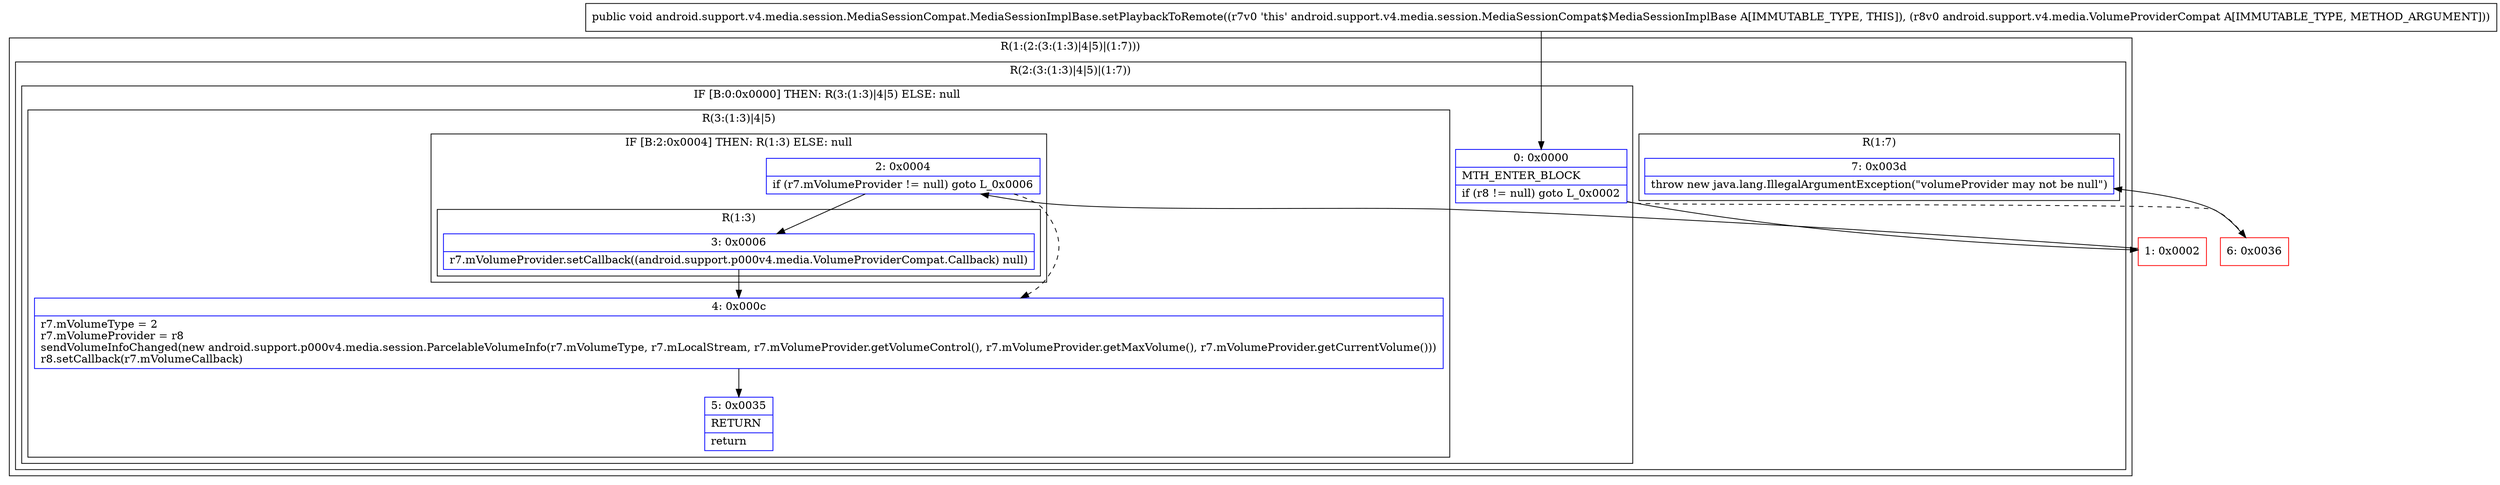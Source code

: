 digraph "CFG forandroid.support.v4.media.session.MediaSessionCompat.MediaSessionImplBase.setPlaybackToRemote(Landroid\/support\/v4\/media\/VolumeProviderCompat;)V" {
subgraph cluster_Region_416350736 {
label = "R(1:(2:(3:(1:3)|4|5)|(1:7)))";
node [shape=record,color=blue];
subgraph cluster_Region_292477 {
label = "R(2:(3:(1:3)|4|5)|(1:7))";
node [shape=record,color=blue];
subgraph cluster_IfRegion_268290559 {
label = "IF [B:0:0x0000] THEN: R(3:(1:3)|4|5) ELSE: null";
node [shape=record,color=blue];
Node_0 [shape=record,label="{0\:\ 0x0000|MTH_ENTER_BLOCK\l|if (r8 != null) goto L_0x0002\l}"];
subgraph cluster_Region_1762600094 {
label = "R(3:(1:3)|4|5)";
node [shape=record,color=blue];
subgraph cluster_IfRegion_2044619309 {
label = "IF [B:2:0x0004] THEN: R(1:3) ELSE: null";
node [shape=record,color=blue];
Node_2 [shape=record,label="{2\:\ 0x0004|if (r7.mVolumeProvider != null) goto L_0x0006\l}"];
subgraph cluster_Region_1523207413 {
label = "R(1:3)";
node [shape=record,color=blue];
Node_3 [shape=record,label="{3\:\ 0x0006|r7.mVolumeProvider.setCallback((android.support.p000v4.media.VolumeProviderCompat.Callback) null)\l}"];
}
}
Node_4 [shape=record,label="{4\:\ 0x000c|r7.mVolumeType = 2\lr7.mVolumeProvider = r8\lsendVolumeInfoChanged(new android.support.p000v4.media.session.ParcelableVolumeInfo(r7.mVolumeType, r7.mLocalStream, r7.mVolumeProvider.getVolumeControl(), r7.mVolumeProvider.getMaxVolume(), r7.mVolumeProvider.getCurrentVolume()))\lr8.setCallback(r7.mVolumeCallback)\l}"];
Node_5 [shape=record,label="{5\:\ 0x0035|RETURN\l|return\l}"];
}
}
subgraph cluster_Region_991548514 {
label = "R(1:7)";
node [shape=record,color=blue];
Node_7 [shape=record,label="{7\:\ 0x003d|throw new java.lang.IllegalArgumentException(\"volumeProvider may not be null\")\l}"];
}
}
}
Node_1 [shape=record,color=red,label="{1\:\ 0x0002}"];
Node_6 [shape=record,color=red,label="{6\:\ 0x0036}"];
MethodNode[shape=record,label="{public void android.support.v4.media.session.MediaSessionCompat.MediaSessionImplBase.setPlaybackToRemote((r7v0 'this' android.support.v4.media.session.MediaSessionCompat$MediaSessionImplBase A[IMMUTABLE_TYPE, THIS]), (r8v0 android.support.v4.media.VolumeProviderCompat A[IMMUTABLE_TYPE, METHOD_ARGUMENT])) }"];
MethodNode -> Node_0;
Node_0 -> Node_1;
Node_0 -> Node_6[style=dashed];
Node_2 -> Node_3;
Node_2 -> Node_4[style=dashed];
Node_3 -> Node_4;
Node_4 -> Node_5;
Node_1 -> Node_2;
Node_6 -> Node_7;
}

